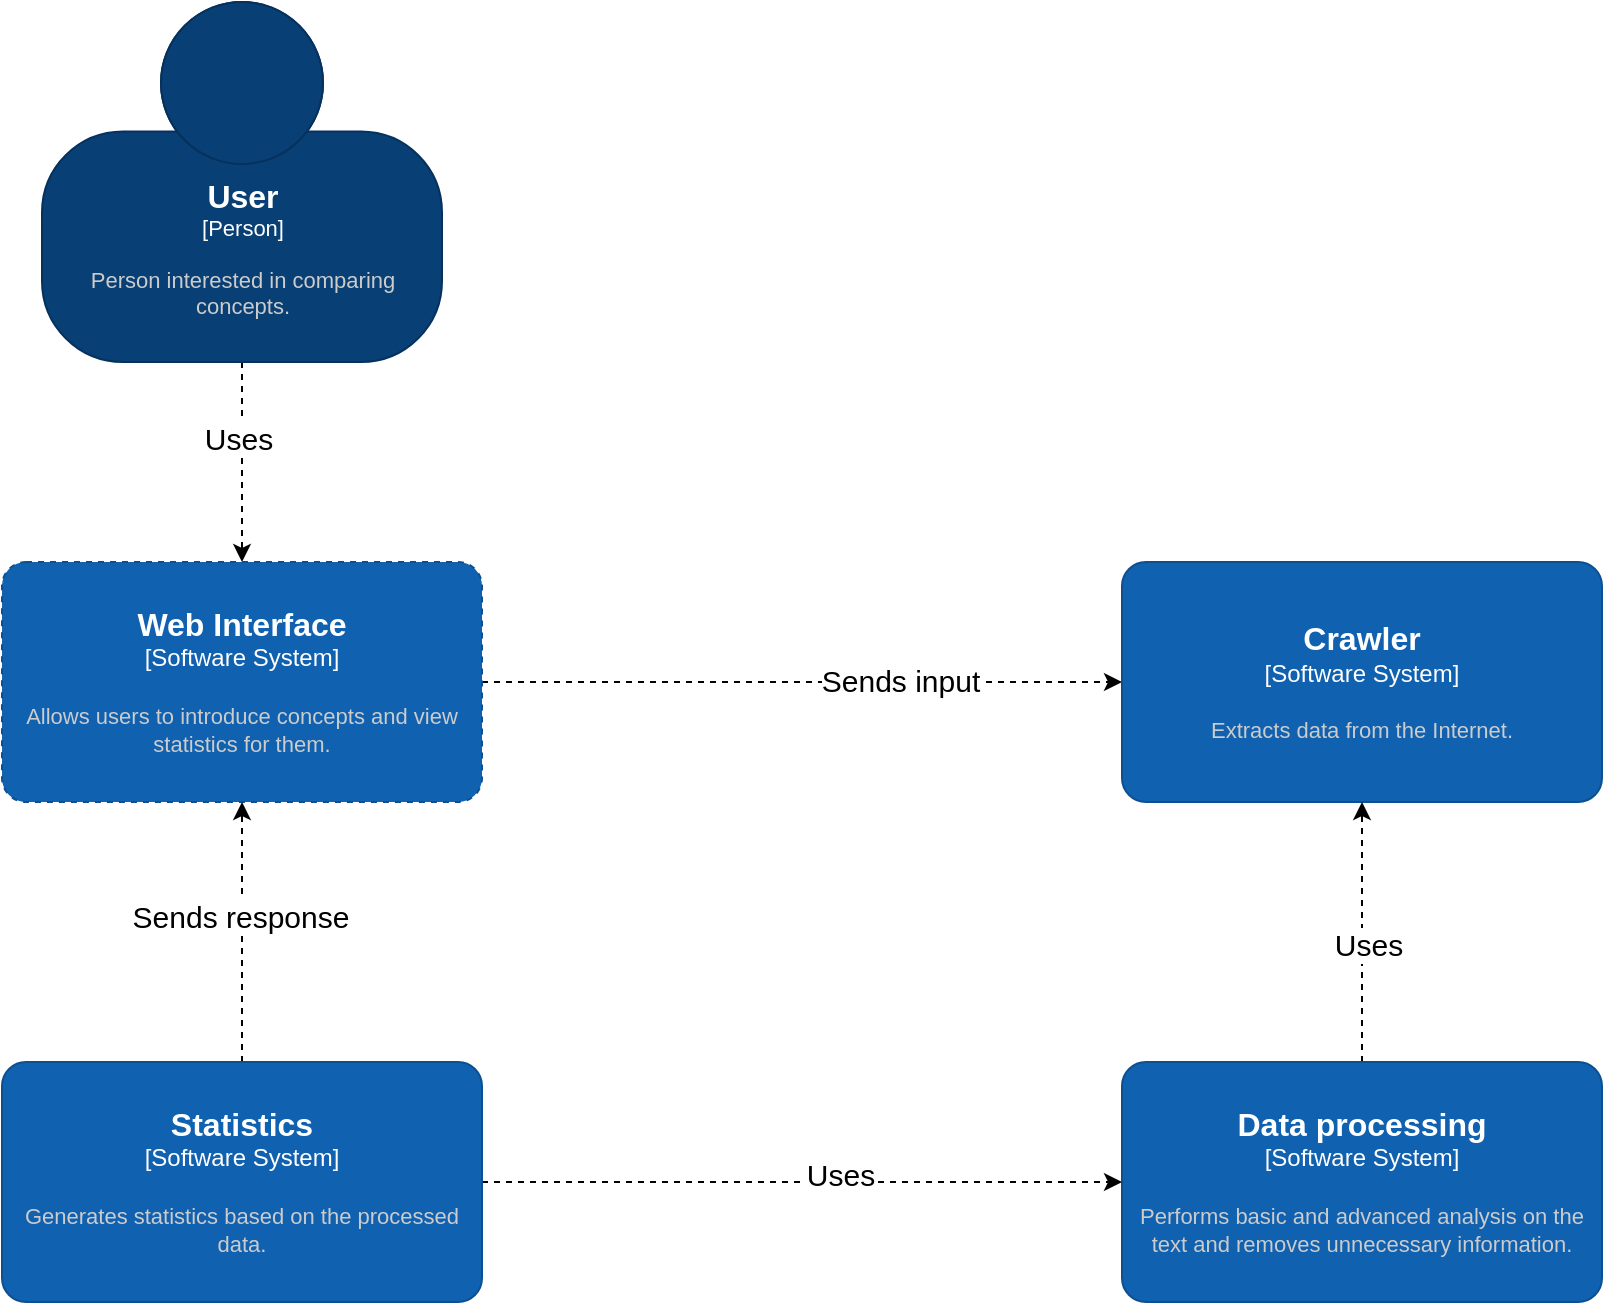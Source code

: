 <mxfile version="17.1.3" type="device"><diagram id="HwbBQO9h5VmK6f6iAVVx" name="Page-1"><mxGraphModel dx="1384" dy="729" grid="1" gridSize="10" guides="1" tooltips="1" connect="1" arrows="1" fold="1" page="1" pageScale="1" pageWidth="2336" pageHeight="1654" math="0" shadow="0"><root><mxCell id="0"/><mxCell id="1" parent="0"/><mxCell id="qgY7M6OBpa-wucnRJhhn-11" style="edgeStyle=orthogonalEdgeStyle;rounded=0;orthogonalLoop=1;jettySize=auto;html=1;exitX=0.5;exitY=1;exitDx=0;exitDy=0;exitPerimeter=0;dashed=1;" edge="1" parent="1" source="qgY7M6OBpa-wucnRJhhn-1" target="qgY7M6OBpa-wucnRJhhn-2"><mxGeometry relative="1" as="geometry"/></mxCell><mxCell id="qgY7M6OBpa-wucnRJhhn-12" value="Uses" style="edgeLabel;html=1;align=center;verticalAlign=middle;resizable=0;points=[];fontSize=15;" vertex="1" connectable="0" parent="qgY7M6OBpa-wucnRJhhn-11"><mxGeometry x="-0.244" y="-2" relative="1" as="geometry"><mxPoint as="offset"/></mxGeometry></mxCell><object placeholders="1" c4Name="User" c4Type="Person" c4Description="Person interested in comparing &#10;concepts." label="&lt;font style=&quot;font-size: 16px&quot;&gt;&lt;b&gt;%c4Name%&lt;/b&gt;&lt;/font&gt;&lt;div&gt;[%c4Type%]&lt;/div&gt;&lt;br&gt;&lt;div&gt;&lt;font style=&quot;font-size: 11px&quot;&gt;&lt;font color=&quot;#cccccc&quot;&gt;%c4Description%&lt;/font&gt;&lt;/div&gt;" id="qgY7M6OBpa-wucnRJhhn-1"><mxCell style="html=1;fontSize=11;dashed=0;whitespace=wrap;fillColor=#083F75;strokeColor=#06315C;fontColor=#ffffff;shape=mxgraph.c4.person2;align=center;metaEdit=1;points=[[0.5,0,0],[1,0.5,0],[1,0.75,0],[0.75,1,0],[0.5,1,0],[0.25,1,0],[0,0.75,0],[0,0.5,0]];resizable=0;" vertex="1" parent="1"><mxGeometry x="230" y="20" width="200" height="180" as="geometry"/></mxCell></object><mxCell id="qgY7M6OBpa-wucnRJhhn-16" style="edgeStyle=orthogonalEdgeStyle;rounded=0;orthogonalLoop=1;jettySize=auto;html=1;exitX=1;exitY=0.5;exitDx=0;exitDy=0;exitPerimeter=0;dashed=1;fontSize=15;entryX=0;entryY=0.5;entryDx=0;entryDy=0;entryPerimeter=0;" edge="1" parent="1" source="qgY7M6OBpa-wucnRJhhn-2" target="qgY7M6OBpa-wucnRJhhn-5"><mxGeometry relative="1" as="geometry"/></mxCell><mxCell id="qgY7M6OBpa-wucnRJhhn-20" value="Sends input" style="edgeLabel;html=1;align=center;verticalAlign=middle;resizable=0;points=[];fontSize=15;" vertex="1" connectable="0" parent="qgY7M6OBpa-wucnRJhhn-16"><mxGeometry x="0.307" y="1" relative="1" as="geometry"><mxPoint as="offset"/></mxGeometry></mxCell><object placeholders="1" c4Name="Web Interface" c4Type="Software System" c4Description="Allows users to introduce concepts and view statistics for them." label="&lt;font style=&quot;font-size: 16px&quot;&gt;&lt;b&gt;%c4Name%&lt;/b&gt;&lt;/font&gt;&lt;div&gt;[%c4Type%]&lt;/div&gt;&lt;br&gt;&lt;div&gt;&lt;font style=&quot;font-size: 11px&quot;&gt;&lt;font color=&quot;#cccccc&quot;&gt;%c4Description%&lt;/font&gt;&lt;/div&gt;" id="qgY7M6OBpa-wucnRJhhn-2"><mxCell style="rounded=1;whiteSpace=wrap;html=1;labelBackgroundColor=none;fillColor=#1061B0;fontColor=#ffffff;align=center;arcSize=10;strokeColor=#0D5091;metaEdit=1;resizable=0;points=[[0.25,0,0],[0.5,0,0],[0.75,0,0],[1,0.25,0],[1,0.5,0],[1,0.75,0],[0.75,1,0],[0.5,1,0],[0.25,1,0],[0,0.75,0],[0,0.5,0],[0,0.25,0]];dashed=1;" vertex="1" parent="1"><mxGeometry x="210" y="300" width="240" height="120" as="geometry"/></mxCell></object><object placeholders="1" c4Name="Crawler" c4Type="Software System" c4Description="Extracts data from the Internet." label="&lt;font style=&quot;font-size: 16px&quot;&gt;&lt;b&gt;%c4Name%&lt;/b&gt;&lt;/font&gt;&lt;div&gt;[%c4Type%]&lt;/div&gt;&lt;br&gt;&lt;div&gt;&lt;font style=&quot;font-size: 11px&quot;&gt;&lt;font color=&quot;#cccccc&quot;&gt;%c4Description%&lt;/font&gt;&lt;/div&gt;" id="qgY7M6OBpa-wucnRJhhn-5"><mxCell style="rounded=1;whiteSpace=wrap;html=1;labelBackgroundColor=none;fillColor=#1061B0;fontColor=#ffffff;align=center;arcSize=10;strokeColor=#0D5091;metaEdit=1;resizable=0;points=[[0.25,0,0],[0.5,0,0],[0.75,0,0],[1,0.25,0],[1,0.5,0],[1,0.75,0],[0.75,1,0],[0.5,1,0],[0.25,1,0],[0,0.75,0],[0,0.5,0],[0,0.25,0]];" vertex="1" parent="1"><mxGeometry x="770" y="300" width="240" height="120" as="geometry"/></mxCell></object><mxCell id="qgY7M6OBpa-wucnRJhhn-14" style="edgeStyle=orthogonalEdgeStyle;rounded=0;orthogonalLoop=1;jettySize=auto;html=1;exitX=0.5;exitY=0;exitDx=0;exitDy=0;exitPerimeter=0;dashed=1;fontSize=15;entryX=0.5;entryY=1;entryDx=0;entryDy=0;entryPerimeter=0;" edge="1" parent="1" source="qgY7M6OBpa-wucnRJhhn-6" target="qgY7M6OBpa-wucnRJhhn-5"><mxGeometry relative="1" as="geometry"><mxPoint x="940" y="440" as="targetPoint"/></mxGeometry></mxCell><mxCell id="qgY7M6OBpa-wucnRJhhn-18" value="Uses" style="edgeLabel;html=1;align=center;verticalAlign=middle;resizable=0;points=[];fontSize=15;" vertex="1" connectable="0" parent="qgY7M6OBpa-wucnRJhhn-14"><mxGeometry x="-0.084" y="-3" relative="1" as="geometry"><mxPoint as="offset"/></mxGeometry></mxCell><object placeholders="1" c4Name="Data processing" c4Type="Software System" c4Description="Performs basic and advanced analysis on the text and removes unnecessary information." label="&lt;font style=&quot;font-size: 16px&quot;&gt;&lt;b&gt;%c4Name%&lt;/b&gt;&lt;/font&gt;&lt;div&gt;[%c4Type%]&lt;/div&gt;&lt;br&gt;&lt;div&gt;&lt;font style=&quot;font-size: 11px&quot;&gt;&lt;font color=&quot;#cccccc&quot;&gt;%c4Description%&lt;/font&gt;&lt;/div&gt;" id="qgY7M6OBpa-wucnRJhhn-6"><mxCell style="rounded=1;whiteSpace=wrap;html=1;labelBackgroundColor=none;fillColor=#1061B0;fontColor=#ffffff;align=center;arcSize=10;strokeColor=#0D5091;metaEdit=1;resizable=0;points=[[0.25,0,0],[0.5,0,0],[0.75,0,0],[1,0.25,0],[1,0.5,0],[1,0.75,0],[0.75,1,0],[0.5,1,0],[0.25,1,0],[0,0.75,0],[0,0.5,0],[0,0.25,0]];" vertex="1" parent="1"><mxGeometry x="770" y="550" width="240" height="120" as="geometry"/></mxCell></object><mxCell id="qgY7M6OBpa-wucnRJhhn-13" style="edgeStyle=orthogonalEdgeStyle;rounded=0;orthogonalLoop=1;jettySize=auto;html=1;exitX=1;exitY=0.5;exitDx=0;exitDy=0;exitPerimeter=0;entryX=0;entryY=0.5;entryDx=0;entryDy=0;entryPerimeter=0;dashed=1;fontSize=15;" edge="1" parent="1" source="qgY7M6OBpa-wucnRJhhn-7" target="qgY7M6OBpa-wucnRJhhn-6"><mxGeometry relative="1" as="geometry"/></mxCell><mxCell id="qgY7M6OBpa-wucnRJhhn-17" value="Uses" style="edgeLabel;html=1;align=center;verticalAlign=middle;resizable=0;points=[];fontSize=15;" vertex="1" connectable="0" parent="qgY7M6OBpa-wucnRJhhn-13"><mxGeometry x="0.119" y="4" relative="1" as="geometry"><mxPoint as="offset"/></mxGeometry></mxCell><mxCell id="qgY7M6OBpa-wucnRJhhn-15" style="edgeStyle=orthogonalEdgeStyle;rounded=0;orthogonalLoop=1;jettySize=auto;html=1;exitX=0.5;exitY=0;exitDx=0;exitDy=0;exitPerimeter=0;entryX=0.5;entryY=1;entryDx=0;entryDy=0;entryPerimeter=0;dashed=1;fontSize=15;" edge="1" parent="1" source="qgY7M6OBpa-wucnRJhhn-7" target="qgY7M6OBpa-wucnRJhhn-2"><mxGeometry relative="1" as="geometry"/></mxCell><mxCell id="qgY7M6OBpa-wucnRJhhn-19" value="Sends response" style="edgeLabel;html=1;align=center;verticalAlign=middle;resizable=0;points=[];fontSize=15;" vertex="1" connectable="0" parent="qgY7M6OBpa-wucnRJhhn-15"><mxGeometry x="0.128" y="1" relative="1" as="geometry"><mxPoint as="offset"/></mxGeometry></mxCell><object placeholders="1" c4Name="Statistics" c4Type="Software System" c4Description="Generates statistics based on the processed data." label="&lt;font style=&quot;font-size: 16px&quot;&gt;&lt;b&gt;%c4Name%&lt;/b&gt;&lt;/font&gt;&lt;div&gt;[%c4Type%]&lt;/div&gt;&lt;br&gt;&lt;div&gt;&lt;font style=&quot;font-size: 11px&quot;&gt;&lt;font color=&quot;#cccccc&quot;&gt;%c4Description%&lt;/font&gt;&lt;/div&gt;" id="qgY7M6OBpa-wucnRJhhn-7"><mxCell style="rounded=1;whiteSpace=wrap;html=1;labelBackgroundColor=none;fillColor=#1061B0;fontColor=#ffffff;align=center;arcSize=10;strokeColor=#0D5091;metaEdit=1;resizable=0;points=[[0.25,0,0],[0.5,0,0],[0.75,0,0],[1,0.25,0],[1,0.5,0],[1,0.75,0],[0.75,1,0],[0.5,1,0],[0.25,1,0],[0,0.75,0],[0,0.5,0],[0,0.25,0]];" vertex="1" parent="1"><mxGeometry x="210" y="550" width="240" height="120" as="geometry"/></mxCell></object></root></mxGraphModel></diagram></mxfile>